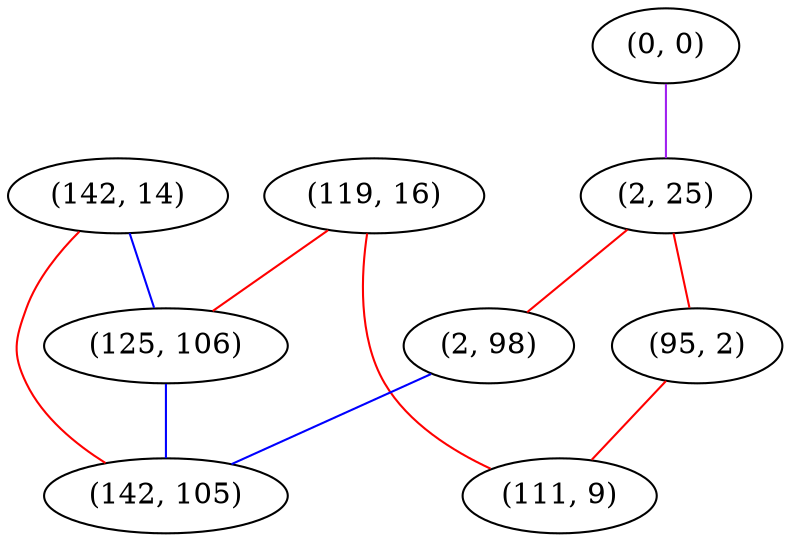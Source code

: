 graph "" {
"(142, 14)";
"(0, 0)";
"(119, 16)";
"(2, 25)";
"(2, 98)";
"(125, 106)";
"(95, 2)";
"(111, 9)";
"(142, 105)";
"(142, 14)" -- "(142, 105)"  [color=red, key=0, weight=1];
"(142, 14)" -- "(125, 106)"  [color=blue, key=0, weight=3];
"(0, 0)" -- "(2, 25)"  [color=purple, key=0, weight=4];
"(119, 16)" -- "(125, 106)"  [color=red, key=0, weight=1];
"(119, 16)" -- "(111, 9)"  [color=red, key=0, weight=1];
"(2, 25)" -- "(95, 2)"  [color=red, key=0, weight=1];
"(2, 25)" -- "(2, 98)"  [color=red, key=0, weight=1];
"(2, 98)" -- "(142, 105)"  [color=blue, key=0, weight=3];
"(125, 106)" -- "(142, 105)"  [color=blue, key=0, weight=3];
"(95, 2)" -- "(111, 9)"  [color=red, key=0, weight=1];
}
